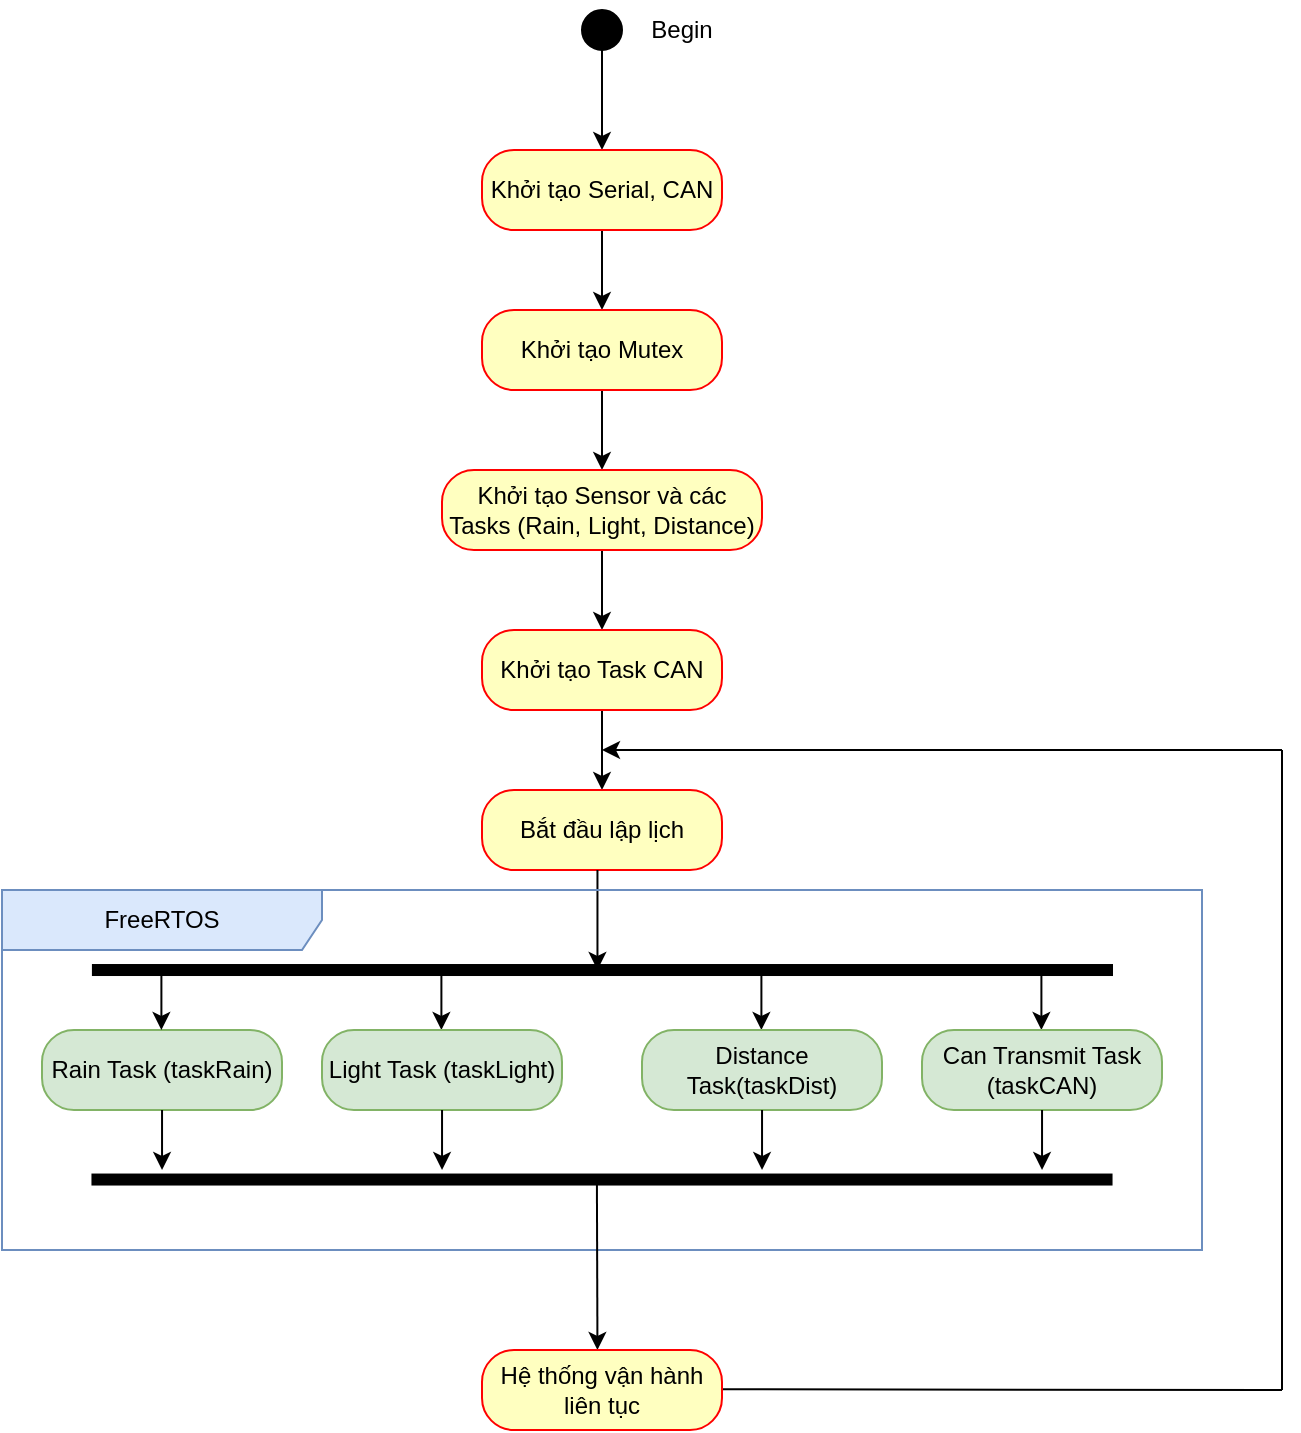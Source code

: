 <mxfile version="27.1.4" pages="3">
  <diagram name="STM32_Trans" id="4D6yu9Ku0vxzNM10bpCT">
    <mxGraphModel dx="931" dy="1020" grid="1" gridSize="10" guides="1" tooltips="1" connect="1" arrows="1" fold="1" page="1" pageScale="1" pageWidth="850" pageHeight="1100" math="0" shadow="0">
      <root>
        <mxCell id="0" />
        <mxCell id="1" parent="0" />
        <mxCell id="UjjCOttQJuV9xeZQ_Zyd-9" value="" style="edgeStyle=orthogonalEdgeStyle;rounded=0;orthogonalLoop=1;jettySize=auto;html=1;" edge="1" parent="1" source="UjjCOttQJuV9xeZQ_Zyd-2" target="UjjCOttQJuV9xeZQ_Zyd-7">
          <mxGeometry relative="1" as="geometry" />
        </mxCell>
        <mxCell id="UjjCOttQJuV9xeZQ_Zyd-2" value="" style="ellipse;fillColor=strokeColor;html=1;" vertex="1" parent="1">
          <mxGeometry x="410" y="50" width="20" height="20" as="geometry" />
        </mxCell>
        <mxCell id="UjjCOttQJuV9xeZQ_Zyd-11" value="" style="edgeStyle=orthogonalEdgeStyle;rounded=0;orthogonalLoop=1;jettySize=auto;html=1;" edge="1" parent="1" source="UjjCOttQJuV9xeZQ_Zyd-7" target="UjjCOttQJuV9xeZQ_Zyd-10">
          <mxGeometry relative="1" as="geometry" />
        </mxCell>
        <mxCell id="UjjCOttQJuV9xeZQ_Zyd-7" value="Khởi tạo Serial, CAN" style="rounded=1;whiteSpace=wrap;html=1;arcSize=40;fontColor=#000000;fillColor=#FFFFC0;strokeColor=#FF0000;" vertex="1" parent="1">
          <mxGeometry x="360" y="120" width="120" height="40" as="geometry" />
        </mxCell>
        <mxCell id="UjjCOttQJuV9xeZQ_Zyd-13" value="" style="edgeStyle=orthogonalEdgeStyle;rounded=0;orthogonalLoop=1;jettySize=auto;html=1;" edge="1" parent="1" source="UjjCOttQJuV9xeZQ_Zyd-10" target="UjjCOttQJuV9xeZQ_Zyd-12">
          <mxGeometry relative="1" as="geometry" />
        </mxCell>
        <mxCell id="UjjCOttQJuV9xeZQ_Zyd-10" value="Khởi tạo Mutex" style="rounded=1;whiteSpace=wrap;html=1;arcSize=40;fontColor=#000000;fillColor=#FFFFC0;strokeColor=#FF0000;" vertex="1" parent="1">
          <mxGeometry x="360" y="200" width="120" height="40" as="geometry" />
        </mxCell>
        <mxCell id="UjjCOttQJuV9xeZQ_Zyd-15" value="" style="edgeStyle=orthogonalEdgeStyle;rounded=0;orthogonalLoop=1;jettySize=auto;html=1;" edge="1" parent="1" source="UjjCOttQJuV9xeZQ_Zyd-12" target="UjjCOttQJuV9xeZQ_Zyd-14">
          <mxGeometry relative="1" as="geometry" />
        </mxCell>
        <mxCell id="UjjCOttQJuV9xeZQ_Zyd-12" value="Khởi tạo Sensor và các Tasks (Rain, Light, Distance)" style="rounded=1;whiteSpace=wrap;html=1;arcSize=40;fontColor=#000000;fillColor=#FFFFC0;strokeColor=#FF0000;" vertex="1" parent="1">
          <mxGeometry x="340" y="280" width="160" height="40" as="geometry" />
        </mxCell>
        <mxCell id="UjjCOttQJuV9xeZQ_Zyd-17" value="" style="edgeStyle=orthogonalEdgeStyle;rounded=0;orthogonalLoop=1;jettySize=auto;html=1;" edge="1" parent="1" source="UjjCOttQJuV9xeZQ_Zyd-14" target="UjjCOttQJuV9xeZQ_Zyd-16">
          <mxGeometry relative="1" as="geometry" />
        </mxCell>
        <mxCell id="UjjCOttQJuV9xeZQ_Zyd-14" value="Khởi tạo Task CAN" style="rounded=1;whiteSpace=wrap;html=1;arcSize=40;fontColor=#000000;fillColor=#FFFFC0;strokeColor=#FF0000;" vertex="1" parent="1">
          <mxGeometry x="360" y="360" width="120" height="40" as="geometry" />
        </mxCell>
        <mxCell id="UjjCOttQJuV9xeZQ_Zyd-16" value="Bắt đầu lập lịch" style="rounded=1;whiteSpace=wrap;html=1;arcSize=40;fontColor=#000000;fillColor=#FFFFC0;strokeColor=#FF0000;" vertex="1" parent="1">
          <mxGeometry x="360" y="440" width="120" height="40" as="geometry" />
        </mxCell>
        <mxCell id="UjjCOttQJuV9xeZQ_Zyd-18" value="" style="html=1;points=[];perimeter=orthogonalPerimeter;fillColor=strokeColor;rotation=-90;" vertex="1" parent="1">
          <mxGeometry x="417.73" y="275.24" width="5" height="509.54" as="geometry" />
        </mxCell>
        <mxCell id="UjjCOttQJuV9xeZQ_Zyd-20" value="" style="endArrow=classic;html=1;rounded=0;" edge="1" parent="1">
          <mxGeometry width="50" height="50" relative="1" as="geometry">
            <mxPoint x="417.73" y="480" as="sourcePoint" />
            <mxPoint x="417.73" y="530" as="targetPoint" />
          </mxGeometry>
        </mxCell>
        <mxCell id="UjjCOttQJuV9xeZQ_Zyd-21" value="Rain Task (taskRain)" style="rounded=1;whiteSpace=wrap;html=1;arcSize=40;fillColor=#d5e8d4;strokeColor=#82b366;" vertex="1" parent="1">
          <mxGeometry x="140" y="560" width="120" height="40" as="geometry" />
        </mxCell>
        <mxCell id="UjjCOttQJuV9xeZQ_Zyd-22" value="" style="endArrow=classic;html=1;rounded=0;" edge="1" parent="1">
          <mxGeometry width="50" height="50" relative="1" as="geometry">
            <mxPoint x="199.7" y="530" as="sourcePoint" />
            <mxPoint x="199.7" y="560" as="targetPoint" />
          </mxGeometry>
        </mxCell>
        <mxCell id="UjjCOttQJuV9xeZQ_Zyd-23" value="" style="endArrow=classic;html=1;rounded=0;" edge="1" parent="1">
          <mxGeometry width="50" height="50" relative="1" as="geometry">
            <mxPoint x="339.7" y="530" as="sourcePoint" />
            <mxPoint x="339.7" y="560" as="targetPoint" />
          </mxGeometry>
        </mxCell>
        <mxCell id="UjjCOttQJuV9xeZQ_Zyd-24" value="Light Task (taskLight)" style="rounded=1;whiteSpace=wrap;html=1;arcSize=40;fillColor=#d5e8d4;strokeColor=#82b366;" vertex="1" parent="1">
          <mxGeometry x="280" y="560" width="120" height="40" as="geometry" />
        </mxCell>
        <mxCell id="UjjCOttQJuV9xeZQ_Zyd-25" value="" style="endArrow=classic;html=1;rounded=0;" edge="1" parent="1">
          <mxGeometry width="50" height="50" relative="1" as="geometry">
            <mxPoint x="499.7" y="530" as="sourcePoint" />
            <mxPoint x="499.7" y="560" as="targetPoint" />
          </mxGeometry>
        </mxCell>
        <mxCell id="UjjCOttQJuV9xeZQ_Zyd-26" value="Distance Task(taskDist)" style="rounded=1;whiteSpace=wrap;html=1;arcSize=40;fillColor=#d5e8d4;strokeColor=#82b366;" vertex="1" parent="1">
          <mxGeometry x="440" y="560" width="120" height="40" as="geometry" />
        </mxCell>
        <mxCell id="UjjCOttQJuV9xeZQ_Zyd-27" value="" style="endArrow=classic;html=1;rounded=0;" edge="1" parent="1">
          <mxGeometry width="50" height="50" relative="1" as="geometry">
            <mxPoint x="639.7" y="530" as="sourcePoint" />
            <mxPoint x="639.7" y="560" as="targetPoint" />
          </mxGeometry>
        </mxCell>
        <mxCell id="UjjCOttQJuV9xeZQ_Zyd-28" value="Can Transmit Task (taskCAN)" style="rounded=1;whiteSpace=wrap;html=1;arcSize=40;fillColor=#d5e8d4;strokeColor=#82b366;" vertex="1" parent="1">
          <mxGeometry x="580" y="560" width="120" height="40" as="geometry" />
        </mxCell>
        <mxCell id="UjjCOttQJuV9xeZQ_Zyd-36" value="" style="html=1;points=[];perimeter=orthogonalPerimeter;fillColor=strokeColor;rotation=-90;" vertex="1" parent="1">
          <mxGeometry x="417.5" y="380" width="5" height="509.54" as="geometry" />
        </mxCell>
        <mxCell id="UjjCOttQJuV9xeZQ_Zyd-37" value="" style="endArrow=classic;html=1;rounded=0;" edge="1" parent="1">
          <mxGeometry width="50" height="50" relative="1" as="geometry">
            <mxPoint x="200.02" y="600" as="sourcePoint" />
            <mxPoint x="200.02" y="630" as="targetPoint" />
          </mxGeometry>
        </mxCell>
        <mxCell id="UjjCOttQJuV9xeZQ_Zyd-38" value="" style="endArrow=classic;html=1;rounded=0;" edge="1" parent="1">
          <mxGeometry width="50" height="50" relative="1" as="geometry">
            <mxPoint x="340.02" y="600" as="sourcePoint" />
            <mxPoint x="340.02" y="630" as="targetPoint" />
          </mxGeometry>
        </mxCell>
        <mxCell id="UjjCOttQJuV9xeZQ_Zyd-39" value="" style="endArrow=classic;html=1;rounded=0;" edge="1" parent="1">
          <mxGeometry width="50" height="50" relative="1" as="geometry">
            <mxPoint x="500.02" y="600" as="sourcePoint" />
            <mxPoint x="500.02" y="630" as="targetPoint" />
          </mxGeometry>
        </mxCell>
        <mxCell id="UjjCOttQJuV9xeZQ_Zyd-40" value="" style="endArrow=classic;html=1;rounded=0;" edge="1" parent="1">
          <mxGeometry width="50" height="50" relative="1" as="geometry">
            <mxPoint x="640.02" y="600" as="sourcePoint" />
            <mxPoint x="640.02" y="630" as="targetPoint" />
          </mxGeometry>
        </mxCell>
        <mxCell id="UjjCOttQJuV9xeZQ_Zyd-41" value="FreeRTOS" style="shape=umlFrame;whiteSpace=wrap;html=1;pointerEvents=0;recursiveResize=0;container=1;collapsible=0;width=160;fillColor=#dae8fc;strokeColor=#6c8ebf;" vertex="1" parent="1">
          <mxGeometry x="120" y="490" width="600" height="180" as="geometry" />
        </mxCell>
        <mxCell id="UjjCOttQJuV9xeZQ_Zyd-45" value="" style="endArrow=none;html=1;rounded=0;" edge="1" parent="1">
          <mxGeometry width="50" height="50" relative="1" as="geometry">
            <mxPoint x="480" y="739.63" as="sourcePoint" />
            <mxPoint x="760" y="740" as="targetPoint" />
          </mxGeometry>
        </mxCell>
        <mxCell id="UjjCOttQJuV9xeZQ_Zyd-46" value="" style="endArrow=none;html=1;rounded=0;" edge="1" parent="1">
          <mxGeometry width="50" height="50" relative="1" as="geometry">
            <mxPoint x="760" y="740" as="sourcePoint" />
            <mxPoint x="760" y="420" as="targetPoint" />
          </mxGeometry>
        </mxCell>
        <mxCell id="UjjCOttQJuV9xeZQ_Zyd-47" value="" style="endArrow=classic;html=1;rounded=0;" edge="1" parent="1">
          <mxGeometry width="50" height="50" relative="1" as="geometry">
            <mxPoint x="760" y="420" as="sourcePoint" />
            <mxPoint x="420" y="420" as="targetPoint" />
          </mxGeometry>
        </mxCell>
        <mxCell id="UjjCOttQJuV9xeZQ_Zyd-48" value="" style="endArrow=classic;html=1;rounded=0;exitX=0.264;exitY=0.495;exitDx=0;exitDy=0;exitPerimeter=0;" edge="1" parent="1" source="UjjCOttQJuV9xeZQ_Zyd-36">
          <mxGeometry width="50" height="50" relative="1" as="geometry">
            <mxPoint x="417.73" y="650" as="sourcePoint" />
            <mxPoint x="417.73" y="720" as="targetPoint" />
          </mxGeometry>
        </mxCell>
        <mxCell id="UjjCOttQJuV9xeZQ_Zyd-49" value="Hệ thống vận hành liên tục" style="rounded=1;whiteSpace=wrap;html=1;arcSize=40;fontColor=#000000;fillColor=#FFFFC0;strokeColor=#FF0000;" vertex="1" parent="1">
          <mxGeometry x="360" y="720" width="120" height="40" as="geometry" />
        </mxCell>
        <mxCell id="UjjCOttQJuV9xeZQ_Zyd-50" value="Begin" style="text;strokeColor=none;align=center;fillColor=none;html=1;verticalAlign=middle;whiteSpace=wrap;rounded=0;" vertex="1" parent="1">
          <mxGeometry x="430" y="45" width="60" height="30" as="geometry" />
        </mxCell>
      </root>
    </mxGraphModel>
  </diagram>
  <diagram id="WOUxdwWNY8Me1MqAquvu" name="STM32_Recv">
    <mxGraphModel dx="853" dy="935" grid="1" gridSize="10" guides="1" tooltips="1" connect="1" arrows="1" fold="1" page="1" pageScale="1" pageWidth="850" pageHeight="1100" math="0" shadow="0">
      <root>
        <mxCell id="0" />
        <mxCell id="1" parent="0" />
        <mxCell id="aLahBTwcC9OZCy3FyseT-1" value="" style="edgeStyle=orthogonalEdgeStyle;rounded=0;orthogonalLoop=1;jettySize=auto;html=1;fontFamily=Times New Roman;fontSize=14;" edge="1" parent="1" source="aLahBTwcC9OZCy3FyseT-2" target="aLahBTwcC9OZCy3FyseT-4">
          <mxGeometry relative="1" as="geometry" />
        </mxCell>
        <mxCell id="aLahBTwcC9OZCy3FyseT-2" value="" style="ellipse;fillColor=strokeColor;html=1;fontFamily=Times New Roman;fontSize=14;" vertex="1" parent="1">
          <mxGeometry x="410" y="85" width="20" height="20" as="geometry" />
        </mxCell>
        <mxCell id="aLahBTwcC9OZCy3FyseT-3" value="" style="edgeStyle=orthogonalEdgeStyle;rounded=0;orthogonalLoop=1;jettySize=auto;html=1;fontFamily=Times New Roman;fontSize=14;" edge="1" parent="1" source="aLahBTwcC9OZCy3FyseT-4" target="aLahBTwcC9OZCy3FyseT-6">
          <mxGeometry relative="1" as="geometry" />
        </mxCell>
        <mxCell id="aLahBTwcC9OZCy3FyseT-4" value="Khởi tạo Serial" style="rounded=1;whiteSpace=wrap;html=1;arcSize=40;fontColor=#000000;fillColor=#FFFFC0;strokeColor=#FF0000;fontFamily=Times New Roman;fontSize=14;" vertex="1" parent="1">
          <mxGeometry x="360" y="155" width="120" height="40" as="geometry" />
        </mxCell>
        <mxCell id="aLahBTwcC9OZCy3FyseT-5" value="" style="edgeStyle=orthogonalEdgeStyle;rounded=0;orthogonalLoop=1;jettySize=auto;html=1;fontFamily=Times New Roman;fontSize=14;" edge="1" parent="1" source="aLahBTwcC9OZCy3FyseT-6" target="aLahBTwcC9OZCy3FyseT-8">
          <mxGeometry relative="1" as="geometry" />
        </mxCell>
        <mxCell id="aLahBTwcC9OZCy3FyseT-6" value="Khởi tạo GPS, Sensor, Webserver" style="rounded=1;whiteSpace=wrap;html=1;arcSize=40;fontColor=#000000;fillColor=#FFFFC0;strokeColor=#FF0000;fontFamily=Times New Roman;fontSize=14;" vertex="1" parent="1">
          <mxGeometry x="360" y="235" width="120" height="40" as="geometry" />
        </mxCell>
        <mxCell id="aLahBTwcC9OZCy3FyseT-7" value="" style="edgeStyle=orthogonalEdgeStyle;rounded=0;orthogonalLoop=1;jettySize=auto;html=1;fontFamily=Times New Roman;fontSize=14;" edge="1" parent="1" source="aLahBTwcC9OZCy3FyseT-8" target="aLahBTwcC9OZCy3FyseT-10">
          <mxGeometry relative="1" as="geometry" />
        </mxCell>
        <mxCell id="aLahBTwcC9OZCy3FyseT-8" value="Khởi tạo các FreeRTOS Task" style="rounded=1;whiteSpace=wrap;html=1;arcSize=40;fontColor=#000000;fillColor=#FFFFC0;strokeColor=#FF0000;fontFamily=Times New Roman;fontSize=14;" vertex="1" parent="1">
          <mxGeometry x="315.23" y="320" width="210" height="40" as="geometry" />
        </mxCell>
        <mxCell id="aLahBTwcC9OZCy3FyseT-36" value="" style="edgeStyle=orthogonalEdgeStyle;rounded=0;orthogonalLoop=1;jettySize=auto;html=1;fontFamily=Times New Roman;fontSize=14;" edge="1" parent="1" source="aLahBTwcC9OZCy3FyseT-10">
          <mxGeometry relative="1" as="geometry">
            <mxPoint x="420" y="480" as="targetPoint" />
          </mxGeometry>
        </mxCell>
        <mxCell id="aLahBTwcC9OZCy3FyseT-10" value="Kết nối Wifi" style="rounded=1;whiteSpace=wrap;html=1;arcSize=40;fontColor=#000000;fillColor=#FFFFC0;strokeColor=#FF0000;fontFamily=Times New Roman;fontSize=14;" vertex="1" parent="1">
          <mxGeometry x="360" y="400" width="120" height="40" as="geometry" />
        </mxCell>
        <mxCell id="aLahBTwcC9OZCy3FyseT-11" value="Bắt đầu lập lịch" style="rounded=1;whiteSpace=wrap;html=1;arcSize=40;fontColor=#000000;fillColor=#FFFFC0;strokeColor=#FF0000;fontFamily=Times New Roman;fontSize=14;" vertex="1" parent="1">
          <mxGeometry x="360.23" y="650" width="120" height="40" as="geometry" />
        </mxCell>
        <mxCell id="aLahBTwcC9OZCy3FyseT-12" value="" style="html=1;points=[];perimeter=orthogonalPerimeter;fillColor=strokeColor;rotation=-90;fontFamily=Times New Roman;fontSize=14;" vertex="1" parent="1">
          <mxGeometry x="417.96" y="359.77" width="5" height="750" as="geometry" />
        </mxCell>
        <mxCell id="aLahBTwcC9OZCy3FyseT-22" value="" style="html=1;points=[];perimeter=orthogonalPerimeter;fillColor=strokeColor;rotation=-90;fontFamily=Times New Roman;fontSize=14;" vertex="1" parent="1">
          <mxGeometry x="419.28" y="468.22" width="5" height="742.62" as="geometry" />
        </mxCell>
        <mxCell id="aLahBTwcC9OZCy3FyseT-28" value="" style="endArrow=none;html=1;rounded=0;fontFamily=Times New Roman;fontSize=14;" edge="1" parent="1">
          <mxGeometry width="50" height="50" relative="1" as="geometry">
            <mxPoint x="480" y="949.81" as="sourcePoint" />
            <mxPoint x="760" y="950.18" as="targetPoint" />
          </mxGeometry>
        </mxCell>
        <mxCell id="aLahBTwcC9OZCy3FyseT-30" value="" style="endArrow=classic;html=1;rounded=0;fontFamily=Times New Roman;fontSize=14;" edge="1" parent="1">
          <mxGeometry width="50" height="50" relative="1" as="geometry">
            <mxPoint x="760" y="624.76" as="sourcePoint" />
            <mxPoint x="420" y="624.76" as="targetPoint" />
          </mxGeometry>
        </mxCell>
        <mxCell id="aLahBTwcC9OZCy3FyseT-31" value="" style="endArrow=classic;html=1;rounded=0;exitX=0.264;exitY=0.495;exitDx=0;exitDy=0;exitPerimeter=0;fontFamily=Times New Roman;fontSize=14;" edge="1" parent="1">
          <mxGeometry width="50" height="50" relative="1" as="geometry">
            <mxPoint x="419.882" y="840.71" as="sourcePoint" />
            <mxPoint x="420.16" y="924.76" as="targetPoint" />
          </mxGeometry>
        </mxCell>
        <mxCell id="aLahBTwcC9OZCy3FyseT-32" value="Hệ thống vận hành liên tục" style="rounded=1;whiteSpace=wrap;html=1;arcSize=40;fontColor=#000000;fillColor=#FFFFC0;strokeColor=#FF0000;fontFamily=Times New Roman;fontSize=14;" vertex="1" parent="1">
          <mxGeometry x="360" y="930" width="120" height="40" as="geometry" />
        </mxCell>
        <mxCell id="aLahBTwcC9OZCy3FyseT-33" value="Begin" style="text;strokeColor=none;align=center;fillColor=none;html=1;verticalAlign=middle;whiteSpace=wrap;rounded=0;fontFamily=Times New Roman;fontSize=14;" vertex="1" parent="1">
          <mxGeometry x="430" y="80" width="60" height="30" as="geometry" />
        </mxCell>
        <mxCell id="aLahBTwcC9OZCy3FyseT-37" value="" style="edgeStyle=orthogonalEdgeStyle;rounded=0;orthogonalLoop=1;jettySize=auto;html=1;fontFamily=Times New Roman;fontSize=14;exitX=0.5;exitY=1;exitDx=0;exitDy=0;" edge="1" parent="1" source="XNmqvONgtOSd-vDW8ljK-7" target="aLahBTwcC9OZCy3FyseT-11">
          <mxGeometry relative="1" as="geometry">
            <mxPoint x="420.053" y="610.0" as="sourcePoint" />
          </mxGeometry>
        </mxCell>
        <mxCell id="XNmqvONgtOSd-vDW8ljK-8" value="" style="edgeStyle=orthogonalEdgeStyle;rounded=0;orthogonalLoop=1;jettySize=auto;html=1;" edge="1" parent="1" source="XNmqvONgtOSd-vDW8ljK-1" target="XNmqvONgtOSd-vDW8ljK-7">
          <mxGeometry relative="1" as="geometry" />
        </mxCell>
        <mxCell id="XNmqvONgtOSd-vDW8ljK-1" value="" style="rhombus;fillColor=#0000FF;" vertex="1" parent="1">
          <mxGeometry x="405" y="480" width="30" height="30" as="geometry" />
        </mxCell>
        <mxCell id="XNmqvONgtOSd-vDW8ljK-2" value="" style="endArrow=none;html=1;rounded=0;" edge="1" parent="1">
          <mxGeometry width="50" height="50" relative="1" as="geometry">
            <mxPoint x="430" y="500" as="sourcePoint" />
            <mxPoint x="520" y="500" as="targetPoint" />
          </mxGeometry>
        </mxCell>
        <mxCell id="XNmqvONgtOSd-vDW8ljK-3" value="" style="endArrow=none;html=1;rounded=0;" edge="1" parent="1">
          <mxGeometry width="50" height="50" relative="1" as="geometry">
            <mxPoint x="520" y="500" as="sourcePoint" />
            <mxPoint x="520" y="420" as="targetPoint" />
          </mxGeometry>
        </mxCell>
        <mxCell id="XNmqvONgtOSd-vDW8ljK-4" value="" style="endArrow=classic;html=1;rounded=0;entryX=1;entryY=0.5;entryDx=0;entryDy=0;" edge="1" parent="1" target="aLahBTwcC9OZCy3FyseT-10">
          <mxGeometry width="50" height="50" relative="1" as="geometry">
            <mxPoint x="520" y="420" as="sourcePoint" />
            <mxPoint x="570" y="370" as="targetPoint" />
          </mxGeometry>
        </mxCell>
        <mxCell id="XNmqvONgtOSd-vDW8ljK-5" value="Kết nối thành công?" style="text;strokeColor=none;align=center;fillColor=none;html=1;verticalAlign=middle;whiteSpace=wrap;rounded=0;" vertex="1" parent="1">
          <mxGeometry x="340" y="460" width="70" height="30" as="geometry" />
        </mxCell>
        <mxCell id="XNmqvONgtOSd-vDW8ljK-6" value="Không" style="text;strokeColor=none;align=center;fillColor=none;html=1;verticalAlign=middle;whiteSpace=wrap;rounded=0;" vertex="1" parent="1">
          <mxGeometry x="440" y="480" width="60" height="20" as="geometry" />
        </mxCell>
        <mxCell id="XNmqvONgtOSd-vDW8ljK-7" value="Khởi tạo influxDB" style="rounded=1;whiteSpace=wrap;html=1;arcSize=40;fontColor=#000000;fillColor=#FFFFC0;strokeColor=#FF0000;fontFamily=Times New Roman;fontSize=14;" vertex="1" parent="1">
          <mxGeometry x="360.23" y="560" width="120" height="40" as="geometry" />
        </mxCell>
        <mxCell id="XNmqvONgtOSd-vDW8ljK-9" value="Có" style="text;strokeColor=none;align=center;fillColor=none;html=1;verticalAlign=middle;whiteSpace=wrap;rounded=0;" vertex="1" parent="1">
          <mxGeometry x="417.73" y="520" width="35" height="20" as="geometry" />
        </mxCell>
        <mxCell id="XNmqvONgtOSd-vDW8ljK-13" value="" style="endArrow=classic;html=1;rounded=0;entryX=0.521;entryY=0.499;entryDx=0;entryDy=0;entryPerimeter=0;" edge="1" parent="1" target="aLahBTwcC9OZCy3FyseT-12">
          <mxGeometry width="50" height="50" relative="1" as="geometry">
            <mxPoint x="419.28" y="690" as="sourcePoint" />
            <mxPoint x="419.28" y="710" as="targetPoint" />
          </mxGeometry>
        </mxCell>
        <mxCell id="XNmqvONgtOSd-vDW8ljK-14" value="Bắt đầu lập lịch" style="rounded=1;whiteSpace=wrap;html=1;arcSize=40;fillColor=#d5e8d4;strokeColor=#82b366;fontFamily=Times New Roman;fontSize=14;" vertex="1" parent="1">
          <mxGeometry x="20" y="760" width="120" height="40" as="geometry" />
        </mxCell>
        <mxCell id="XNmqvONgtOSd-vDW8ljK-15" value="" style="endArrow=classic;html=1;rounded=0;entryX=0.5;entryY=0;entryDx=0;entryDy=0;exitX=-0.08;exitY=0.046;exitDx=0;exitDy=0;exitPerimeter=0;" edge="1" parent="1" source="aLahBTwcC9OZCy3FyseT-12" target="XNmqvONgtOSd-vDW8ljK-14">
          <mxGeometry width="50" height="50" relative="1" as="geometry">
            <mxPoint x="80" y="740" as="sourcePoint" />
            <mxPoint x="130" y="680" as="targetPoint" />
          </mxGeometry>
        </mxCell>
        <mxCell id="XNmqvONgtOSd-vDW8ljK-17" style="edgeStyle=orthogonalEdgeStyle;rounded=0;orthogonalLoop=1;jettySize=auto;html=1;entryX=0.406;entryY=0.04;entryDx=0;entryDy=0;entryPerimeter=0;" edge="1" parent="1" source="XNmqvONgtOSd-vDW8ljK-14" target="aLahBTwcC9OZCy3FyseT-22">
          <mxGeometry relative="1" as="geometry" />
        </mxCell>
        <mxCell id="XNmqvONgtOSd-vDW8ljK-20" value="" style="endArrow=classic;html=1;rounded=0;entryX=0.5;entryY=0;entryDx=0;entryDy=0;exitX=-0.08;exitY=0.046;exitDx=0;exitDy=0;exitPerimeter=0;" edge="1" target="XNmqvONgtOSd-vDW8ljK-22" parent="1">
          <mxGeometry width="50" height="50" relative="1" as="geometry">
            <mxPoint x="250" y="738" as="sourcePoint" />
            <mxPoint x="300" y="680" as="targetPoint" />
          </mxGeometry>
        </mxCell>
        <mxCell id="XNmqvONgtOSd-vDW8ljK-21" style="edgeStyle=orthogonalEdgeStyle;rounded=0;orthogonalLoop=1;jettySize=auto;html=1;entryX=0.406;entryY=0.04;entryDx=0;entryDy=0;entryPerimeter=0;" edge="1" source="XNmqvONgtOSd-vDW8ljK-22" parent="1">
          <mxGeometry relative="1" as="geometry">
            <mxPoint x="250" y="840" as="targetPoint" />
          </mxGeometry>
        </mxCell>
        <mxCell id="XNmqvONgtOSd-vDW8ljK-22" value="Bắt đầu lập lịch" style="rounded=1;whiteSpace=wrap;html=1;arcSize=40;fillColor=#d5e8d4;strokeColor=#82b366;fontFamily=Times New Roman;fontSize=14;" vertex="1" parent="1">
          <mxGeometry x="190" y="760" width="120" height="40" as="geometry" />
        </mxCell>
        <mxCell id="XNmqvONgtOSd-vDW8ljK-27" value="" style="endArrow=classic;html=1;rounded=0;entryX=0.5;entryY=0;entryDx=0;entryDy=0;exitX=-0.08;exitY=0.046;exitDx=0;exitDy=0;exitPerimeter=0;" edge="1" target="XNmqvONgtOSd-vDW8ljK-29" parent="1">
          <mxGeometry width="50" height="50" relative="1" as="geometry">
            <mxPoint x="420" y="738" as="sourcePoint" />
            <mxPoint x="470" y="680" as="targetPoint" />
          </mxGeometry>
        </mxCell>
        <mxCell id="XNmqvONgtOSd-vDW8ljK-28" style="edgeStyle=orthogonalEdgeStyle;rounded=0;orthogonalLoop=1;jettySize=auto;html=1;entryX=0.406;entryY=0.04;entryDx=0;entryDy=0;entryPerimeter=0;" edge="1" source="XNmqvONgtOSd-vDW8ljK-29" parent="1">
          <mxGeometry relative="1" as="geometry">
            <mxPoint x="420" y="840" as="targetPoint" />
          </mxGeometry>
        </mxCell>
        <mxCell id="XNmqvONgtOSd-vDW8ljK-29" value="Bắt đầu lập lịch" style="rounded=1;whiteSpace=wrap;html=1;arcSize=40;fillColor=#d5e8d4;strokeColor=#82b366;fontFamily=Times New Roman;fontSize=14;" vertex="1" parent="1">
          <mxGeometry x="360" y="760" width="120" height="40" as="geometry" />
        </mxCell>
        <mxCell id="XNmqvONgtOSd-vDW8ljK-30" value="" style="endArrow=classic;html=1;rounded=0;entryX=0.5;entryY=0;entryDx=0;entryDy=0;exitX=-0.08;exitY=0.046;exitDx=0;exitDy=0;exitPerimeter=0;" edge="1" target="XNmqvONgtOSd-vDW8ljK-32" parent="1">
          <mxGeometry width="50" height="50" relative="1" as="geometry">
            <mxPoint x="585.23" y="738" as="sourcePoint" />
            <mxPoint x="635.23" y="680" as="targetPoint" />
          </mxGeometry>
        </mxCell>
        <mxCell id="XNmqvONgtOSd-vDW8ljK-31" style="edgeStyle=orthogonalEdgeStyle;rounded=0;orthogonalLoop=1;jettySize=auto;html=1;entryX=0.406;entryY=0.04;entryDx=0;entryDy=0;entryPerimeter=0;" edge="1" source="XNmqvONgtOSd-vDW8ljK-32" parent="1">
          <mxGeometry relative="1" as="geometry">
            <mxPoint x="585.23" y="840" as="targetPoint" />
          </mxGeometry>
        </mxCell>
        <mxCell id="XNmqvONgtOSd-vDW8ljK-32" value="Bắt đầu lập lịch" style="rounded=1;whiteSpace=wrap;html=1;arcSize=40;fillColor=#d5e8d4;strokeColor=#82b366;fontFamily=Times New Roman;fontSize=14;" vertex="1" parent="1">
          <mxGeometry x="525.23" y="760" width="120" height="40" as="geometry" />
        </mxCell>
        <mxCell id="XNmqvONgtOSd-vDW8ljK-35" value="" style="endArrow=classic;html=1;rounded=0;entryX=0.5;entryY=0;entryDx=0;entryDy=0;exitX=-0.08;exitY=0.046;exitDx=0;exitDy=0;exitPerimeter=0;" edge="1" target="XNmqvONgtOSd-vDW8ljK-36" parent="1">
          <mxGeometry width="50" height="50" relative="1" as="geometry">
            <mxPoint x="760" y="738" as="sourcePoint" />
            <mxPoint x="810" y="680" as="targetPoint" />
          </mxGeometry>
        </mxCell>
        <mxCell id="XNmqvONgtOSd-vDW8ljK-36" value="Bắt đầu lập lịch" style="rounded=1;whiteSpace=wrap;html=1;arcSize=40;fillColor=#d5e8d4;strokeColor=#82b366;fontFamily=Times New Roman;fontSize=14;" vertex="1" parent="1">
          <mxGeometry x="700" y="760" width="120" height="40" as="geometry" />
        </mxCell>
        <mxCell id="XNmqvONgtOSd-vDW8ljK-37" style="edgeStyle=orthogonalEdgeStyle;rounded=0;orthogonalLoop=1;jettySize=auto;html=1;entryX=0.406;entryY=0.04;entryDx=0;entryDy=0;entryPerimeter=0;" edge="1" source="XNmqvONgtOSd-vDW8ljK-36" parent="1">
          <mxGeometry relative="1" as="geometry">
            <mxPoint x="760" y="840" as="targetPoint" />
          </mxGeometry>
        </mxCell>
        <mxCell id="XNmqvONgtOSd-vDW8ljK-38" value="FreeRTOS" style="shape=umlFrame;whiteSpace=wrap;html=1;pointerEvents=0;recursiveResize=0;container=1;collapsible=0;width=160;fillColor=#dae8fc;strokeColor=#6c8ebf;" vertex="1" parent="1">
          <mxGeometry x="10" y="700" width="820" height="170" as="geometry" />
        </mxCell>
      </root>
    </mxGraphModel>
  </diagram>
  <diagram id="r69pPZIrI05LkGqUaNVk" name="ESP32_Recv">
    <mxGraphModel dx="512" dy="561" grid="1" gridSize="10" guides="1" tooltips="1" connect="1" arrows="1" fold="1" page="1" pageScale="1" pageWidth="850" pageHeight="1100" math="0" shadow="0">
      <root>
        <mxCell id="0" />
        <mxCell id="1" parent="0" />
      </root>
    </mxGraphModel>
  </diagram>
</mxfile>
